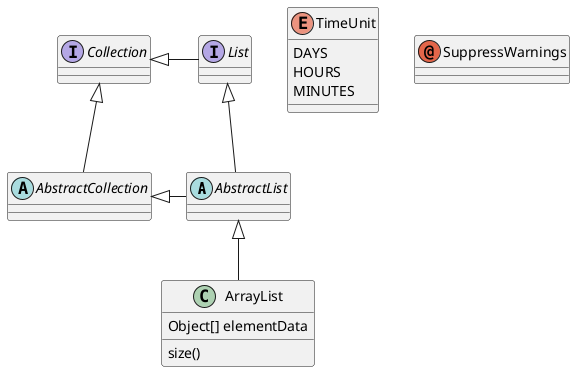 ###
# #%L
# Project: hfriedri-demo
# File: classdiagramm-sample.puml
# %%
# Copyright (C) 2021 Hfriedri
# %%
# Header of my_license
# #L%
###
@startuml

abstract class AbstractList
abstract AbstractCollection
interface List
interface Collection

List <|-- AbstractList
Collection <|-- AbstractCollection

Collection <|- List
AbstractCollection <|- AbstractList
AbstractList <|-- ArrayList

class ArrayList {
  Object[] elementData
  size()
}

enum TimeUnit {
  DAYS
  HOURS
  MINUTES
}

annotation SuppressWarnings

@enduml

